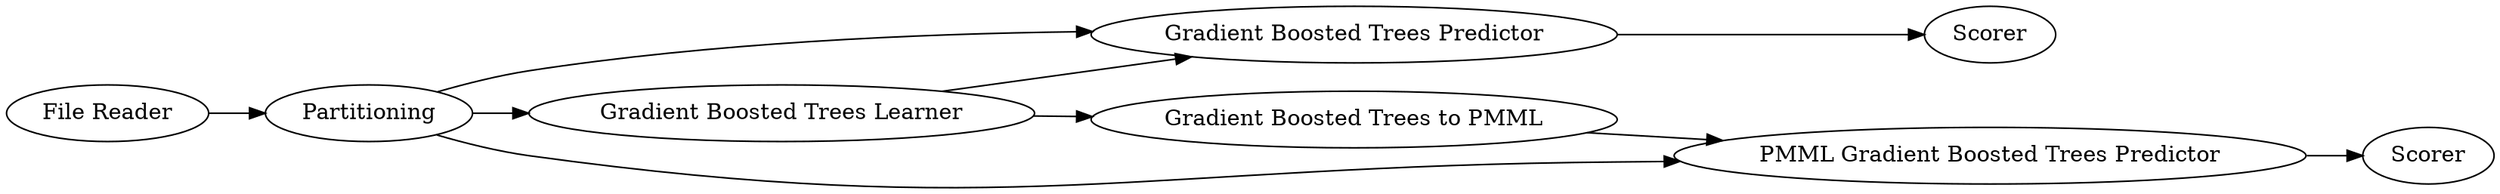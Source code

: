 digraph {
	6 -> 5
	7 -> 8
	3 -> 7
	8 -> 9
	2 -> 6
	1 -> 2
	2 -> 3
	2 -> 8
	3 -> 6
	5 [label=Scorer]
	1 [label="File Reader"]
	7 [label="Gradient Boosted Trees to PMML"]
	9 [label=Scorer]
	6 [label="Gradient Boosted Trees Predictor"]
	8 [label="PMML Gradient Boosted Trees Predictor"]
	3 [label="Gradient Boosted Trees Learner"]
	2 [label=Partitioning]
	rankdir=LR
}
